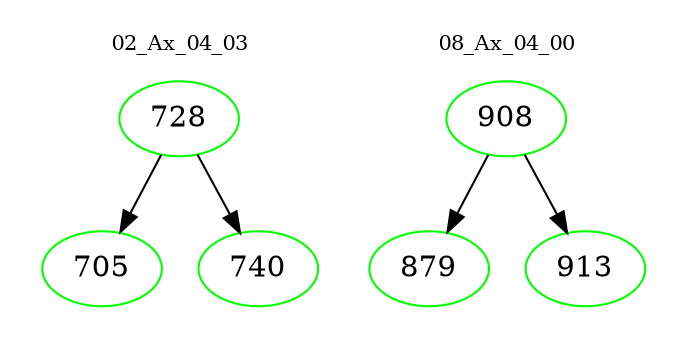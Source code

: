 digraph{
subgraph cluster_0 {
color = white
label = "02_Ax_04_03";
fontsize=10;
T0_728 [label="728", color="green"]
T0_728 -> T0_705 [color="black"]
T0_705 [label="705", color="green"]
T0_728 -> T0_740 [color="black"]
T0_740 [label="740", color="green"]
}
subgraph cluster_1 {
color = white
label = "08_Ax_04_00";
fontsize=10;
T1_908 [label="908", color="green"]
T1_908 -> T1_879 [color="black"]
T1_879 [label="879", color="green"]
T1_908 -> T1_913 [color="black"]
T1_913 [label="913", color="green"]
}
}
